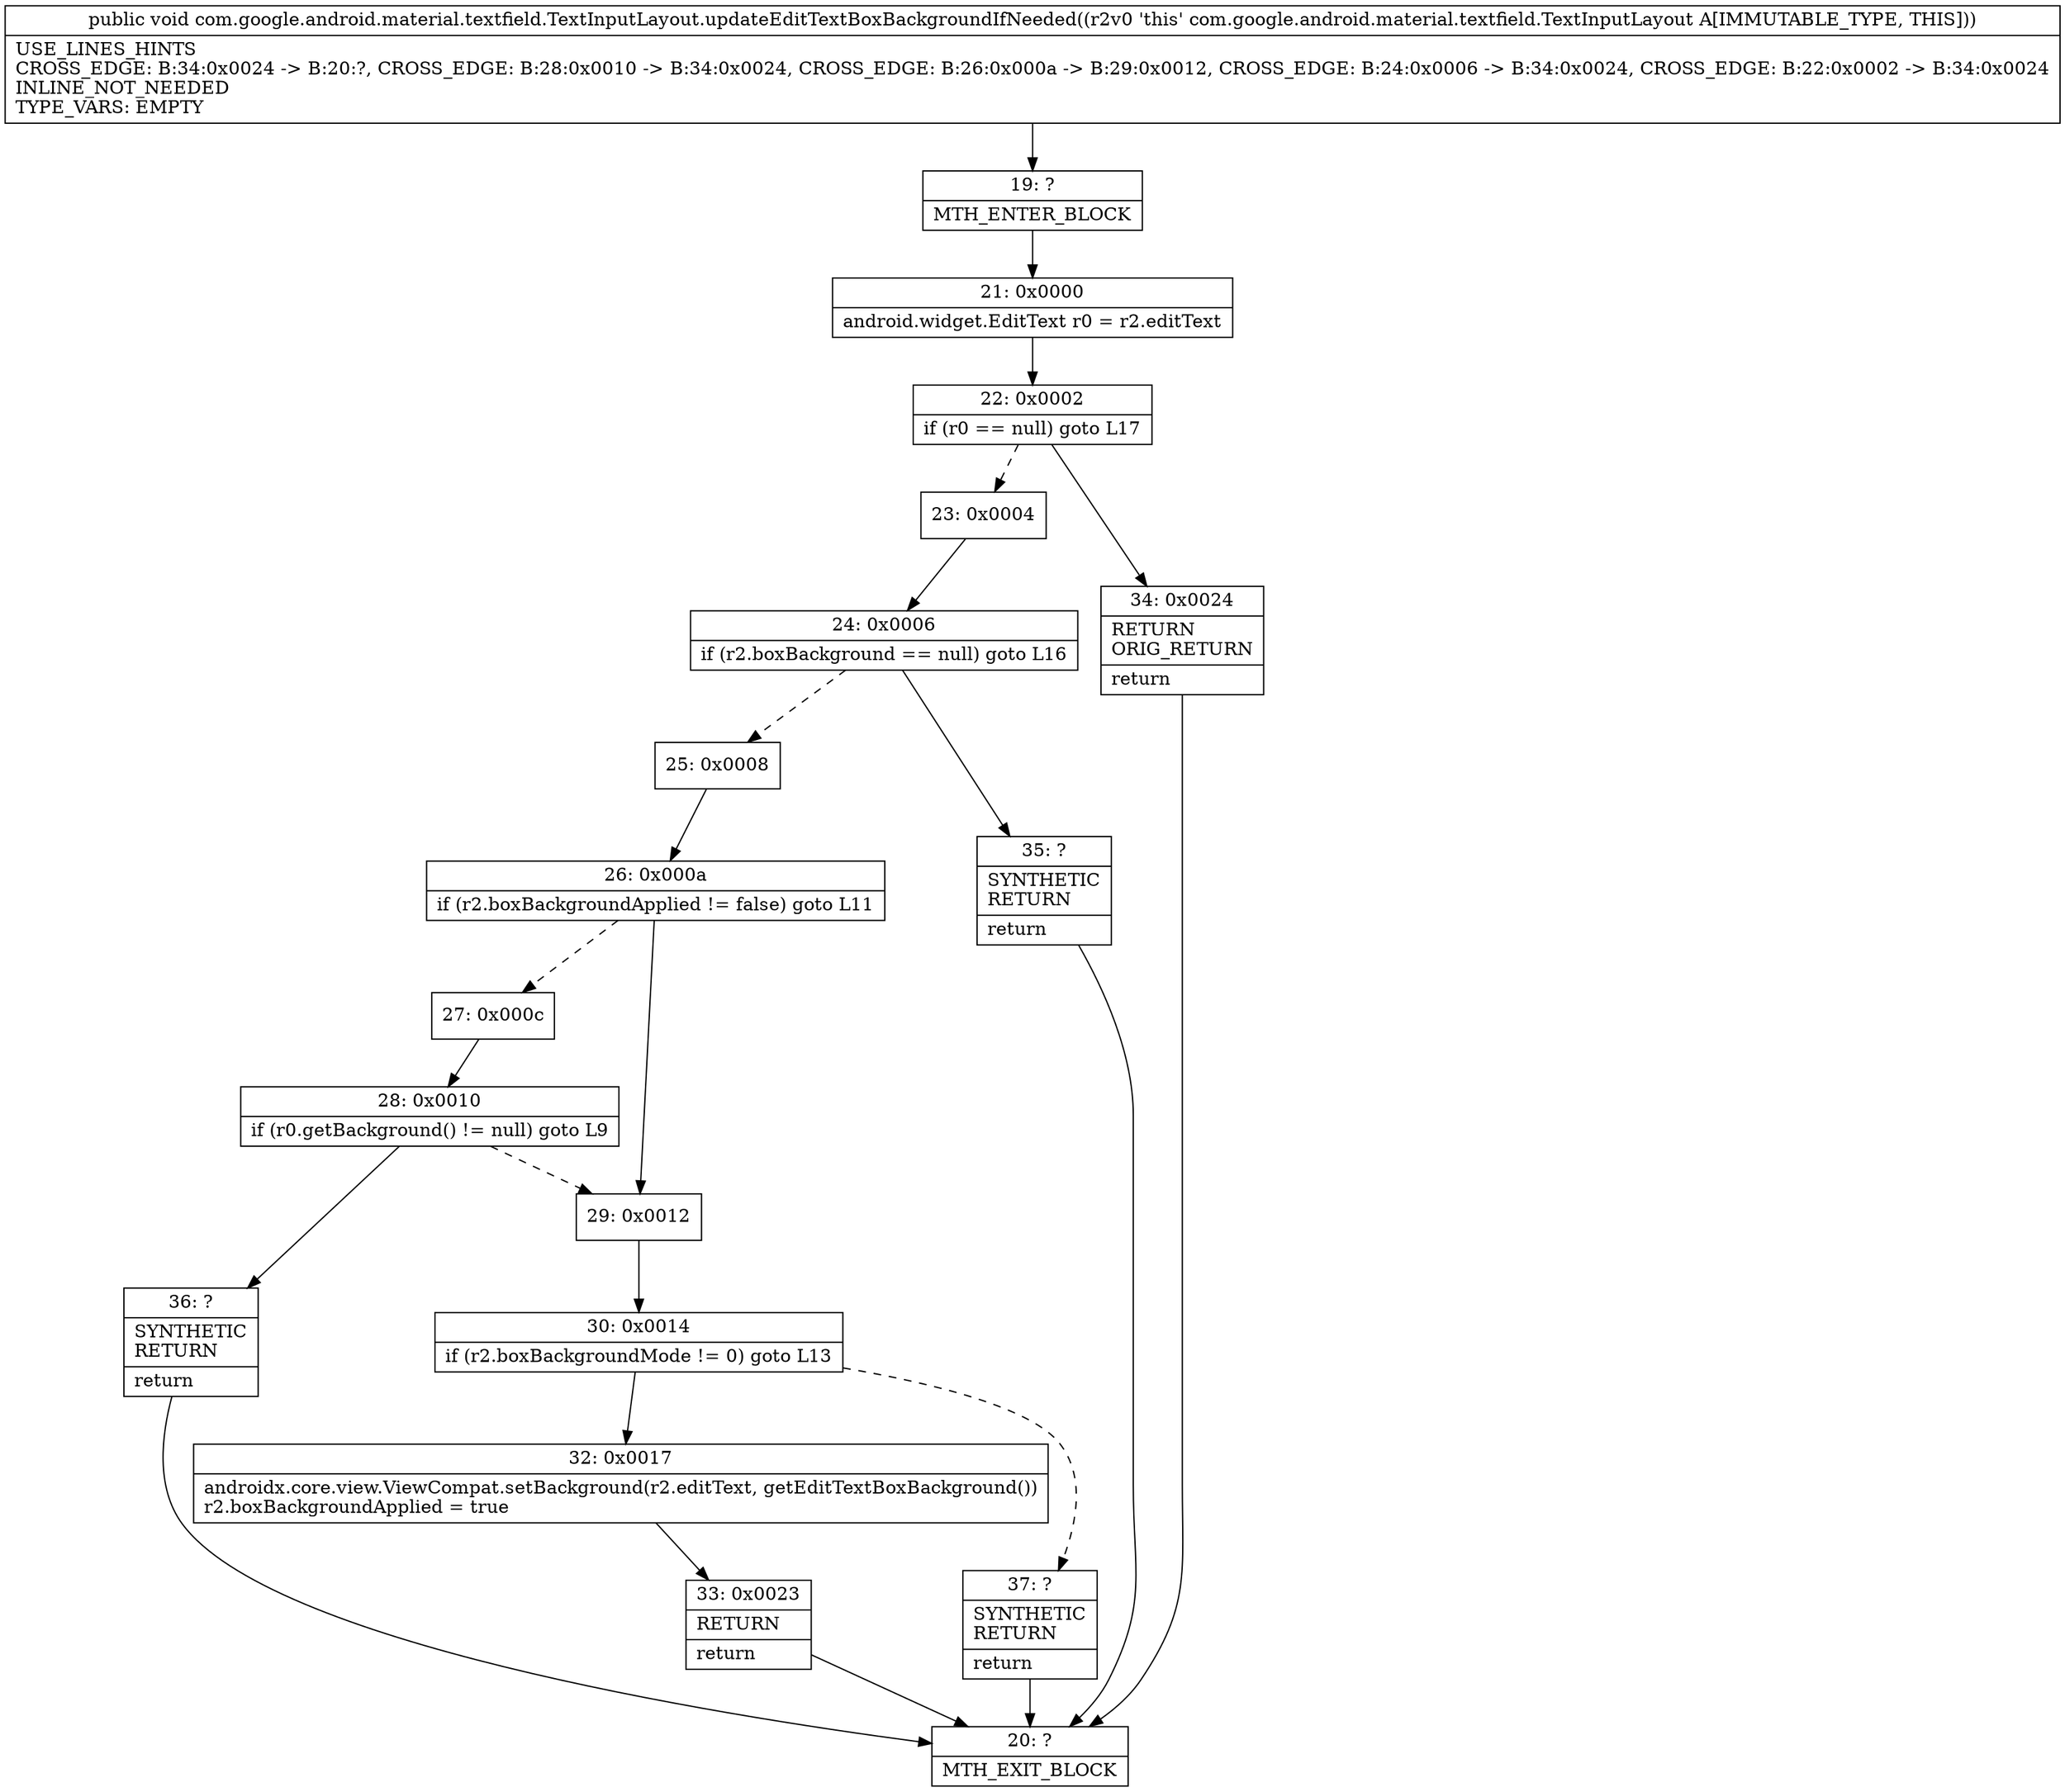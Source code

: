 digraph "CFG forcom.google.android.material.textfield.TextInputLayout.updateEditTextBoxBackgroundIfNeeded()V" {
Node_19 [shape=record,label="{19\:\ ?|MTH_ENTER_BLOCK\l}"];
Node_21 [shape=record,label="{21\:\ 0x0000|android.widget.EditText r0 = r2.editText\l}"];
Node_22 [shape=record,label="{22\:\ 0x0002|if (r0 == null) goto L17\l}"];
Node_23 [shape=record,label="{23\:\ 0x0004}"];
Node_24 [shape=record,label="{24\:\ 0x0006|if (r2.boxBackground == null) goto L16\l}"];
Node_25 [shape=record,label="{25\:\ 0x0008}"];
Node_26 [shape=record,label="{26\:\ 0x000a|if (r2.boxBackgroundApplied != false) goto L11\l}"];
Node_27 [shape=record,label="{27\:\ 0x000c}"];
Node_28 [shape=record,label="{28\:\ 0x0010|if (r0.getBackground() != null) goto L9\l}"];
Node_36 [shape=record,label="{36\:\ ?|SYNTHETIC\lRETURN\l|return\l}"];
Node_20 [shape=record,label="{20\:\ ?|MTH_EXIT_BLOCK\l}"];
Node_29 [shape=record,label="{29\:\ 0x0012}"];
Node_30 [shape=record,label="{30\:\ 0x0014|if (r2.boxBackgroundMode != 0) goto L13\l}"];
Node_32 [shape=record,label="{32\:\ 0x0017|androidx.core.view.ViewCompat.setBackground(r2.editText, getEditTextBoxBackground())\lr2.boxBackgroundApplied = true\l}"];
Node_33 [shape=record,label="{33\:\ 0x0023|RETURN\l|return\l}"];
Node_37 [shape=record,label="{37\:\ ?|SYNTHETIC\lRETURN\l|return\l}"];
Node_35 [shape=record,label="{35\:\ ?|SYNTHETIC\lRETURN\l|return\l}"];
Node_34 [shape=record,label="{34\:\ 0x0024|RETURN\lORIG_RETURN\l|return\l}"];
MethodNode[shape=record,label="{public void com.google.android.material.textfield.TextInputLayout.updateEditTextBoxBackgroundIfNeeded((r2v0 'this' com.google.android.material.textfield.TextInputLayout A[IMMUTABLE_TYPE, THIS]))  | USE_LINES_HINTS\lCROSS_EDGE: B:34:0x0024 \-\> B:20:?, CROSS_EDGE: B:28:0x0010 \-\> B:34:0x0024, CROSS_EDGE: B:26:0x000a \-\> B:29:0x0012, CROSS_EDGE: B:24:0x0006 \-\> B:34:0x0024, CROSS_EDGE: B:22:0x0002 \-\> B:34:0x0024\lINLINE_NOT_NEEDED\lTYPE_VARS: EMPTY\l}"];
MethodNode -> Node_19;Node_19 -> Node_21;
Node_21 -> Node_22;
Node_22 -> Node_23[style=dashed];
Node_22 -> Node_34;
Node_23 -> Node_24;
Node_24 -> Node_25[style=dashed];
Node_24 -> Node_35;
Node_25 -> Node_26;
Node_26 -> Node_27[style=dashed];
Node_26 -> Node_29;
Node_27 -> Node_28;
Node_28 -> Node_29[style=dashed];
Node_28 -> Node_36;
Node_36 -> Node_20;
Node_29 -> Node_30;
Node_30 -> Node_32;
Node_30 -> Node_37[style=dashed];
Node_32 -> Node_33;
Node_33 -> Node_20;
Node_37 -> Node_20;
Node_35 -> Node_20;
Node_34 -> Node_20;
}

